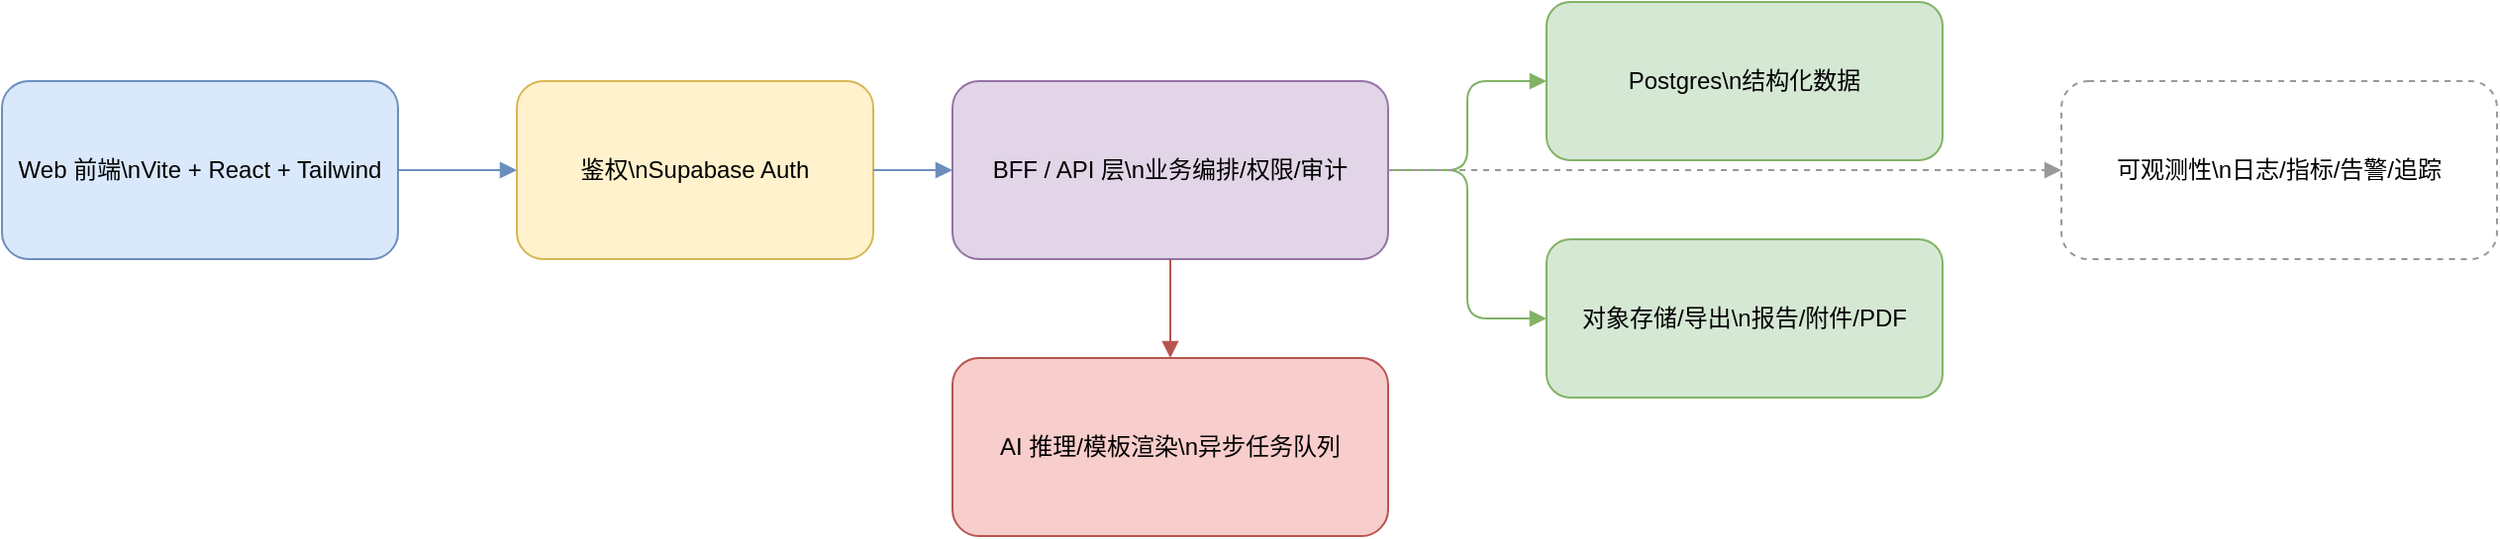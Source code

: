 <mxfile>
  <diagram name="技术架构-简版">
    <mxGraphModel dx="1400" dy="900" grid="1" gridSize="10" guides="1" tooltips="1" connect="1" arrows="1" fold="1" page="1" pageScale="1" pageWidth="1400" pageHeight="900" math="0" shadow="0">
      <root>
        <mxCell id="0"/>
        <mxCell id="1" parent="0"/>

        <mxCell id="t1" value="Web 前端\nVite + React + Tailwind" style="rounded=1;whiteSpace=wrap;html=1;fillColor=#dae8fc;strokeColor=#6c8ebf;" vertex="1" parent="1">
          <mxGeometry x="80" y="140" width="200" height="90" as="geometry"/>
        </mxCell>
        <mxCell id="t2" value="鉴权\nSupabase Auth" style="rounded=1;whiteSpace=wrap;html=1;fillColor=#fff2cc;strokeColor=#d6b656;" vertex="1" parent="1">
          <mxGeometry x="340" y="140" width="180" height="90" as="geometry"/>
        </mxCell>
        <mxCell id="t3" value="BFF / API 层\n业务编排/权限/审计" style="rounded=1;whiteSpace=wrap;html=1;fillColor=#e1d5e7;strokeColor=#9673a6;" vertex="1" parent="1">
          <mxGeometry x="560" y="140" width="220" height="90" as="geometry"/>
        </mxCell>
        <mxCell id="t4" value="Postgres\n结构化数据" style="rounded=1;whiteSpace=wrap;html=1;fillColor=#d5e8d4;strokeColor=#82b366;" vertex="1" parent="1">
          <mxGeometry x="860" y="100" width="200" height="80" as="geometry"/>
        </mxCell>
        <mxCell id="t5" value="对象存储/导出\n报告/附件/PDF" style="rounded=1;whiteSpace=wrap;html=1;fillColor=#d5e8d4;strokeColor=#82b366;" vertex="1" parent="1">
          <mxGeometry x="860" y="220" width="200" height="80" as="geometry"/>
        </mxCell>
        <mxCell id="t6" value="AI 推理/模板渲染\n异步任务队列" style="rounded=1;whiteSpace=wrap;html=1;fillColor=#f8cecc;strokeColor=#b85450;" vertex="1" parent="1">
          <mxGeometry x="560" y="280" width="220" height="90" as="geometry"/>
        </mxCell>
        <mxCell id="t7" value="可观测性\n日志/指标/告警/追踪" style="rounded=1;whiteSpace=wrap;html=1;fillColor=#ffffff;strokeColor=#999999;dashed=1;" vertex="1" parent="1">
          <mxGeometry x="1120" y="140" width="220" height="90" as="geometry"/>
        </mxCell>

        <!-- 连线 -->
        <mxCell id="e12" style="edgeStyle=elbowEdgeStyle;rounded=1;endArrow=block;html=1;strokeColor=#6c8ebf;" edge="1" parent="1" source="t1" target="t2"><mxGeometry relative="1" as="geometry"/></mxCell>
        <mxCell id="e23" style="edgeStyle=elbowEdgeStyle;rounded=1;endArrow=block;html=1;strokeColor=#6c8ebf;" edge="1" parent="1" source="t2" target="t3"><mxGeometry relative="1" as="geometry"/></mxCell>
        <mxCell id="e34a" style="edgeStyle=elbowEdgeStyle;rounded=1;endArrow=block;html=1;strokeColor=#82b366;" edge="1" parent="1" source="t3" target="t4"><mxGeometry relative="1" as="geometry"/></mxCell>
        <mxCell id="e34b" style="edgeStyle=elbowEdgeStyle;rounded=1;endArrow=block;html=1;strokeColor=#82b366;" edge="1" parent="1" source="t3" target="t5"><mxGeometry relative="1" as="geometry"/></mxCell>
        <mxCell id="e36" style="edgeStyle=elbowEdgeStyle;rounded=1;endArrow=block;html=1;strokeColor=#b85450;" edge="1" parent="1" source="t3" target="t6"><mxGeometry relative="1" as="geometry"/></mxCell>
        <mxCell id="e37" style="edgeStyle=elbowEdgeStyle;rounded=1;endArrow=block;html=1;strokeColor=#999999;dashed=1;" edge="1" parent="1" source="t3" target="t7"><mxGeometry relative="1" as="geometry"/></mxCell>
      </root>
    </mxGraphModel>
  </diagram>
</mxfile>